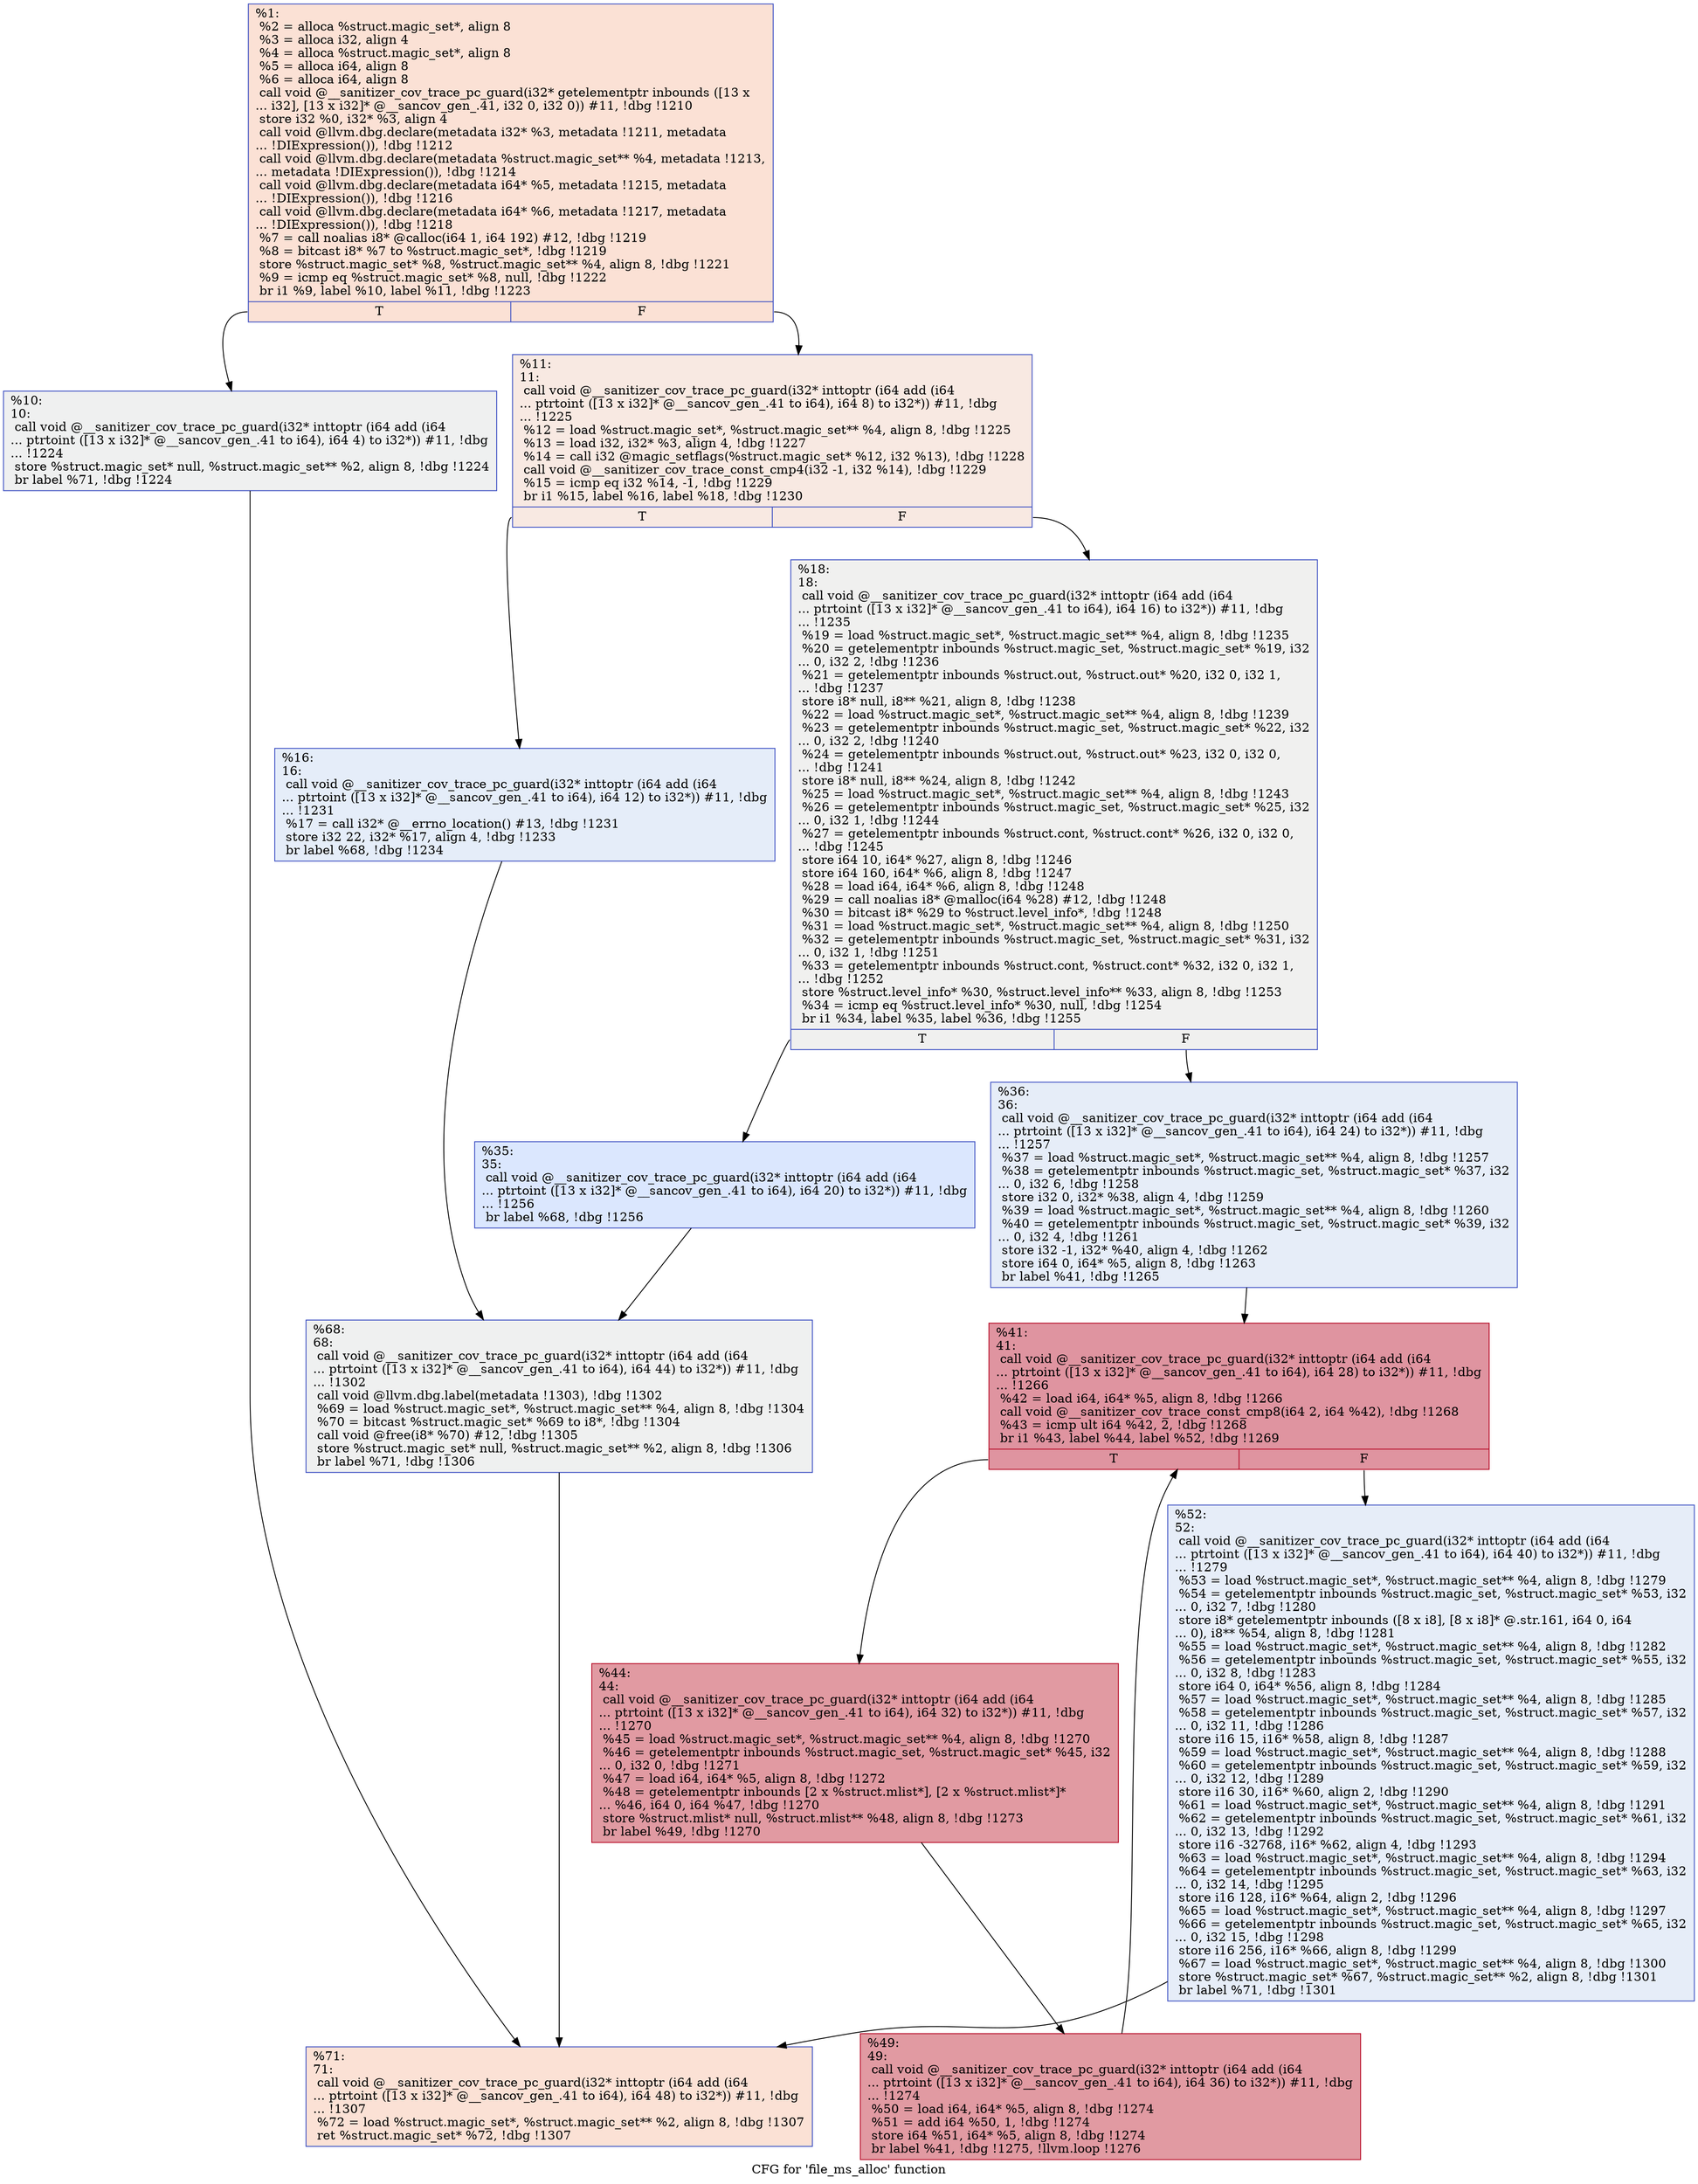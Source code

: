 digraph "CFG for 'file_ms_alloc' function" {
	label="CFG for 'file_ms_alloc' function";

	Node0x5555557ee500 [shape=record,color="#3d50c3ff", style=filled, fillcolor="#f7bca170",label="{%1:\l  %2 = alloca %struct.magic_set*, align 8\l  %3 = alloca i32, align 4\l  %4 = alloca %struct.magic_set*, align 8\l  %5 = alloca i64, align 8\l  %6 = alloca i64, align 8\l  call void @__sanitizer_cov_trace_pc_guard(i32* getelementptr inbounds ([13 x\l... i32], [13 x i32]* @__sancov_gen_.41, i32 0, i32 0)) #11, !dbg !1210\l  store i32 %0, i32* %3, align 4\l  call void @llvm.dbg.declare(metadata i32* %3, metadata !1211, metadata\l... !DIExpression()), !dbg !1212\l  call void @llvm.dbg.declare(metadata %struct.magic_set** %4, metadata !1213,\l... metadata !DIExpression()), !dbg !1214\l  call void @llvm.dbg.declare(metadata i64* %5, metadata !1215, metadata\l... !DIExpression()), !dbg !1216\l  call void @llvm.dbg.declare(metadata i64* %6, metadata !1217, metadata\l... !DIExpression()), !dbg !1218\l  %7 = call noalias i8* @calloc(i64 1, i64 192) #12, !dbg !1219\l  %8 = bitcast i8* %7 to %struct.magic_set*, !dbg !1219\l  store %struct.magic_set* %8, %struct.magic_set** %4, align 8, !dbg !1221\l  %9 = icmp eq %struct.magic_set* %8, null, !dbg !1222\l  br i1 %9, label %10, label %11, !dbg !1223\l|{<s0>T|<s1>F}}"];
	Node0x5555557ee500:s0 -> Node0x5555557ee5f0;
	Node0x5555557ee500:s1 -> Node0x5555557ee640;
	Node0x5555557ee5f0 [shape=record,color="#3d50c3ff", style=filled, fillcolor="#dbdcde70",label="{%10:\l10:                                               \l  call void @__sanitizer_cov_trace_pc_guard(i32* inttoptr (i64 add (i64\l... ptrtoint ([13 x i32]* @__sancov_gen_.41 to i64), i64 4) to i32*)) #11, !dbg\l... !1224\l  store %struct.magic_set* null, %struct.magic_set** %2, align 8, !dbg !1224\l  br label %71, !dbg !1224\l}"];
	Node0x5555557ee5f0 -> Node0x5555557ee960;
	Node0x5555557ee640 [shape=record,color="#3d50c3ff", style=filled, fillcolor="#efcebd70",label="{%11:\l11:                                               \l  call void @__sanitizer_cov_trace_pc_guard(i32* inttoptr (i64 add (i64\l... ptrtoint ([13 x i32]* @__sancov_gen_.41 to i64), i64 8) to i32*)) #11, !dbg\l... !1225\l  %12 = load %struct.magic_set*, %struct.magic_set** %4, align 8, !dbg !1225\l  %13 = load i32, i32* %3, align 4, !dbg !1227\l  %14 = call i32 @magic_setflags(%struct.magic_set* %12, i32 %13), !dbg !1228\l  call void @__sanitizer_cov_trace_const_cmp4(i32 -1, i32 %14), !dbg !1229\l  %15 = icmp eq i32 %14, -1, !dbg !1229\l  br i1 %15, label %16, label %18, !dbg !1230\l|{<s0>T|<s1>F}}"];
	Node0x5555557ee640:s0 -> Node0x5555557ee690;
	Node0x5555557ee640:s1 -> Node0x5555557ee6e0;
	Node0x5555557ee690 [shape=record,color="#3d50c3ff", style=filled, fillcolor="#c5d6f270",label="{%16:\l16:                                               \l  call void @__sanitizer_cov_trace_pc_guard(i32* inttoptr (i64 add (i64\l... ptrtoint ([13 x i32]* @__sancov_gen_.41 to i64), i64 12) to i32*)) #11, !dbg\l... !1231\l  %17 = call i32* @__errno_location() #13, !dbg !1231\l  store i32 22, i32* %17, align 4, !dbg !1233\l  br label %68, !dbg !1234\l}"];
	Node0x5555557ee690 -> Node0x5555557ee910;
	Node0x5555557ee6e0 [shape=record,color="#3d50c3ff", style=filled, fillcolor="#dedcdb70",label="{%18:\l18:                                               \l  call void @__sanitizer_cov_trace_pc_guard(i32* inttoptr (i64 add (i64\l... ptrtoint ([13 x i32]* @__sancov_gen_.41 to i64), i64 16) to i32*)) #11, !dbg\l... !1235\l  %19 = load %struct.magic_set*, %struct.magic_set** %4, align 8, !dbg !1235\l  %20 = getelementptr inbounds %struct.magic_set, %struct.magic_set* %19, i32\l... 0, i32 2, !dbg !1236\l  %21 = getelementptr inbounds %struct.out, %struct.out* %20, i32 0, i32 1,\l... !dbg !1237\l  store i8* null, i8** %21, align 8, !dbg !1238\l  %22 = load %struct.magic_set*, %struct.magic_set** %4, align 8, !dbg !1239\l  %23 = getelementptr inbounds %struct.magic_set, %struct.magic_set* %22, i32\l... 0, i32 2, !dbg !1240\l  %24 = getelementptr inbounds %struct.out, %struct.out* %23, i32 0, i32 0,\l... !dbg !1241\l  store i8* null, i8** %24, align 8, !dbg !1242\l  %25 = load %struct.magic_set*, %struct.magic_set** %4, align 8, !dbg !1243\l  %26 = getelementptr inbounds %struct.magic_set, %struct.magic_set* %25, i32\l... 0, i32 1, !dbg !1244\l  %27 = getelementptr inbounds %struct.cont, %struct.cont* %26, i32 0, i32 0,\l... !dbg !1245\l  store i64 10, i64* %27, align 8, !dbg !1246\l  store i64 160, i64* %6, align 8, !dbg !1247\l  %28 = load i64, i64* %6, align 8, !dbg !1248\l  %29 = call noalias i8* @malloc(i64 %28) #12, !dbg !1248\l  %30 = bitcast i8* %29 to %struct.level_info*, !dbg !1248\l  %31 = load %struct.magic_set*, %struct.magic_set** %4, align 8, !dbg !1250\l  %32 = getelementptr inbounds %struct.magic_set, %struct.magic_set* %31, i32\l... 0, i32 1, !dbg !1251\l  %33 = getelementptr inbounds %struct.cont, %struct.cont* %32, i32 0, i32 1,\l... !dbg !1252\l  store %struct.level_info* %30, %struct.level_info** %33, align 8, !dbg !1253\l  %34 = icmp eq %struct.level_info* %30, null, !dbg !1254\l  br i1 %34, label %35, label %36, !dbg !1255\l|{<s0>T|<s1>F}}"];
	Node0x5555557ee6e0:s0 -> Node0x5555557ee730;
	Node0x5555557ee6e0:s1 -> Node0x5555557ee780;
	Node0x5555557ee730 [shape=record,color="#3d50c3ff", style=filled, fillcolor="#aec9fc70",label="{%35:\l35:                                               \l  call void @__sanitizer_cov_trace_pc_guard(i32* inttoptr (i64 add (i64\l... ptrtoint ([13 x i32]* @__sancov_gen_.41 to i64), i64 20) to i32*)) #11, !dbg\l... !1256\l  br label %68, !dbg !1256\l}"];
	Node0x5555557ee730 -> Node0x5555557ee910;
	Node0x5555557ee780 [shape=record,color="#3d50c3ff", style=filled, fillcolor="#c7d7f070",label="{%36:\l36:                                               \l  call void @__sanitizer_cov_trace_pc_guard(i32* inttoptr (i64 add (i64\l... ptrtoint ([13 x i32]* @__sancov_gen_.41 to i64), i64 24) to i32*)) #11, !dbg\l... !1257\l  %37 = load %struct.magic_set*, %struct.magic_set** %4, align 8, !dbg !1257\l  %38 = getelementptr inbounds %struct.magic_set, %struct.magic_set* %37, i32\l... 0, i32 6, !dbg !1258\l  store i32 0, i32* %38, align 4, !dbg !1259\l  %39 = load %struct.magic_set*, %struct.magic_set** %4, align 8, !dbg !1260\l  %40 = getelementptr inbounds %struct.magic_set, %struct.magic_set* %39, i32\l... 0, i32 4, !dbg !1261\l  store i32 -1, i32* %40, align 4, !dbg !1262\l  store i64 0, i64* %5, align 8, !dbg !1263\l  br label %41, !dbg !1265\l}"];
	Node0x5555557ee780 -> Node0x5555557ee7d0;
	Node0x5555557ee7d0 [shape=record,color="#b70d28ff", style=filled, fillcolor="#b70d2870",label="{%41:\l41:                                               \l  call void @__sanitizer_cov_trace_pc_guard(i32* inttoptr (i64 add (i64\l... ptrtoint ([13 x i32]* @__sancov_gen_.41 to i64), i64 28) to i32*)) #11, !dbg\l... !1266\l  %42 = load i64, i64* %5, align 8, !dbg !1266\l  call void @__sanitizer_cov_trace_const_cmp8(i64 2, i64 %42), !dbg !1268\l  %43 = icmp ult i64 %42, 2, !dbg !1268\l  br i1 %43, label %44, label %52, !dbg !1269\l|{<s0>T|<s1>F}}"];
	Node0x5555557ee7d0:s0 -> Node0x5555557ee820;
	Node0x5555557ee7d0:s1 -> Node0x5555557ee8c0;
	Node0x5555557ee820 [shape=record,color="#b70d28ff", style=filled, fillcolor="#bb1b2c70",label="{%44:\l44:                                               \l  call void @__sanitizer_cov_trace_pc_guard(i32* inttoptr (i64 add (i64\l... ptrtoint ([13 x i32]* @__sancov_gen_.41 to i64), i64 32) to i32*)) #11, !dbg\l... !1270\l  %45 = load %struct.magic_set*, %struct.magic_set** %4, align 8, !dbg !1270\l  %46 = getelementptr inbounds %struct.magic_set, %struct.magic_set* %45, i32\l... 0, i32 0, !dbg !1271\l  %47 = load i64, i64* %5, align 8, !dbg !1272\l  %48 = getelementptr inbounds [2 x %struct.mlist*], [2 x %struct.mlist*]*\l... %46, i64 0, i64 %47, !dbg !1270\l  store %struct.mlist* null, %struct.mlist** %48, align 8, !dbg !1273\l  br label %49, !dbg !1270\l}"];
	Node0x5555557ee820 -> Node0x5555557ee870;
	Node0x5555557ee870 [shape=record,color="#b70d28ff", style=filled, fillcolor="#bb1b2c70",label="{%49:\l49:                                               \l  call void @__sanitizer_cov_trace_pc_guard(i32* inttoptr (i64 add (i64\l... ptrtoint ([13 x i32]* @__sancov_gen_.41 to i64), i64 36) to i32*)) #11, !dbg\l... !1274\l  %50 = load i64, i64* %5, align 8, !dbg !1274\l  %51 = add i64 %50, 1, !dbg !1274\l  store i64 %51, i64* %5, align 8, !dbg !1274\l  br label %41, !dbg !1275, !llvm.loop !1276\l}"];
	Node0x5555557ee870 -> Node0x5555557ee7d0;
	Node0x5555557ee8c0 [shape=record,color="#3d50c3ff", style=filled, fillcolor="#c7d7f070",label="{%52:\l52:                                               \l  call void @__sanitizer_cov_trace_pc_guard(i32* inttoptr (i64 add (i64\l... ptrtoint ([13 x i32]* @__sancov_gen_.41 to i64), i64 40) to i32*)) #11, !dbg\l... !1279\l  %53 = load %struct.magic_set*, %struct.magic_set** %4, align 8, !dbg !1279\l  %54 = getelementptr inbounds %struct.magic_set, %struct.magic_set* %53, i32\l... 0, i32 7, !dbg !1280\l  store i8* getelementptr inbounds ([8 x i8], [8 x i8]* @.str.161, i64 0, i64\l... 0), i8** %54, align 8, !dbg !1281\l  %55 = load %struct.magic_set*, %struct.magic_set** %4, align 8, !dbg !1282\l  %56 = getelementptr inbounds %struct.magic_set, %struct.magic_set* %55, i32\l... 0, i32 8, !dbg !1283\l  store i64 0, i64* %56, align 8, !dbg !1284\l  %57 = load %struct.magic_set*, %struct.magic_set** %4, align 8, !dbg !1285\l  %58 = getelementptr inbounds %struct.magic_set, %struct.magic_set* %57, i32\l... 0, i32 11, !dbg !1286\l  store i16 15, i16* %58, align 8, !dbg !1287\l  %59 = load %struct.magic_set*, %struct.magic_set** %4, align 8, !dbg !1288\l  %60 = getelementptr inbounds %struct.magic_set, %struct.magic_set* %59, i32\l... 0, i32 12, !dbg !1289\l  store i16 30, i16* %60, align 2, !dbg !1290\l  %61 = load %struct.magic_set*, %struct.magic_set** %4, align 8, !dbg !1291\l  %62 = getelementptr inbounds %struct.magic_set, %struct.magic_set* %61, i32\l... 0, i32 13, !dbg !1292\l  store i16 -32768, i16* %62, align 4, !dbg !1293\l  %63 = load %struct.magic_set*, %struct.magic_set** %4, align 8, !dbg !1294\l  %64 = getelementptr inbounds %struct.magic_set, %struct.magic_set* %63, i32\l... 0, i32 14, !dbg !1295\l  store i16 128, i16* %64, align 2, !dbg !1296\l  %65 = load %struct.magic_set*, %struct.magic_set** %4, align 8, !dbg !1297\l  %66 = getelementptr inbounds %struct.magic_set, %struct.magic_set* %65, i32\l... 0, i32 15, !dbg !1298\l  store i16 256, i16* %66, align 8, !dbg !1299\l  %67 = load %struct.magic_set*, %struct.magic_set** %4, align 8, !dbg !1300\l  store %struct.magic_set* %67, %struct.magic_set** %2, align 8, !dbg !1301\l  br label %71, !dbg !1301\l}"];
	Node0x5555557ee8c0 -> Node0x5555557ee960;
	Node0x5555557ee910 [shape=record,color="#3d50c3ff", style=filled, fillcolor="#dbdcde70",label="{%68:\l68:                                               \l  call void @__sanitizer_cov_trace_pc_guard(i32* inttoptr (i64 add (i64\l... ptrtoint ([13 x i32]* @__sancov_gen_.41 to i64), i64 44) to i32*)) #11, !dbg\l... !1302\l  call void @llvm.dbg.label(metadata !1303), !dbg !1302\l  %69 = load %struct.magic_set*, %struct.magic_set** %4, align 8, !dbg !1304\l  %70 = bitcast %struct.magic_set* %69 to i8*, !dbg !1304\l  call void @free(i8* %70) #12, !dbg !1305\l  store %struct.magic_set* null, %struct.magic_set** %2, align 8, !dbg !1306\l  br label %71, !dbg !1306\l}"];
	Node0x5555557ee910 -> Node0x5555557ee960;
	Node0x5555557ee960 [shape=record,color="#3d50c3ff", style=filled, fillcolor="#f7bca170",label="{%71:\l71:                                               \l  call void @__sanitizer_cov_trace_pc_guard(i32* inttoptr (i64 add (i64\l... ptrtoint ([13 x i32]* @__sancov_gen_.41 to i64), i64 48) to i32*)) #11, !dbg\l... !1307\l  %72 = load %struct.magic_set*, %struct.magic_set** %2, align 8, !dbg !1307\l  ret %struct.magic_set* %72, !dbg !1307\l}"];
}
